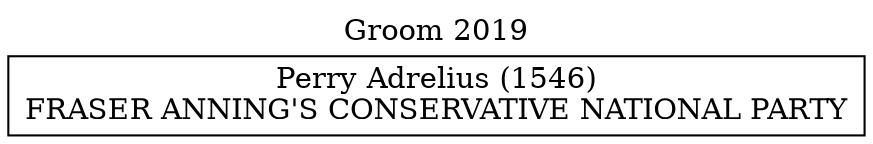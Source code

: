 // House preference flow
digraph "Perry Adrelius (1546)_Groom_2019" {
	graph [label="Groom 2019" labelloc=t mclimit=10]
	node [shape=box]
	"Perry Adrelius (1546)" [label="Perry Adrelius (1546)
FRASER ANNING'S CONSERVATIVE NATIONAL PARTY"]
}
